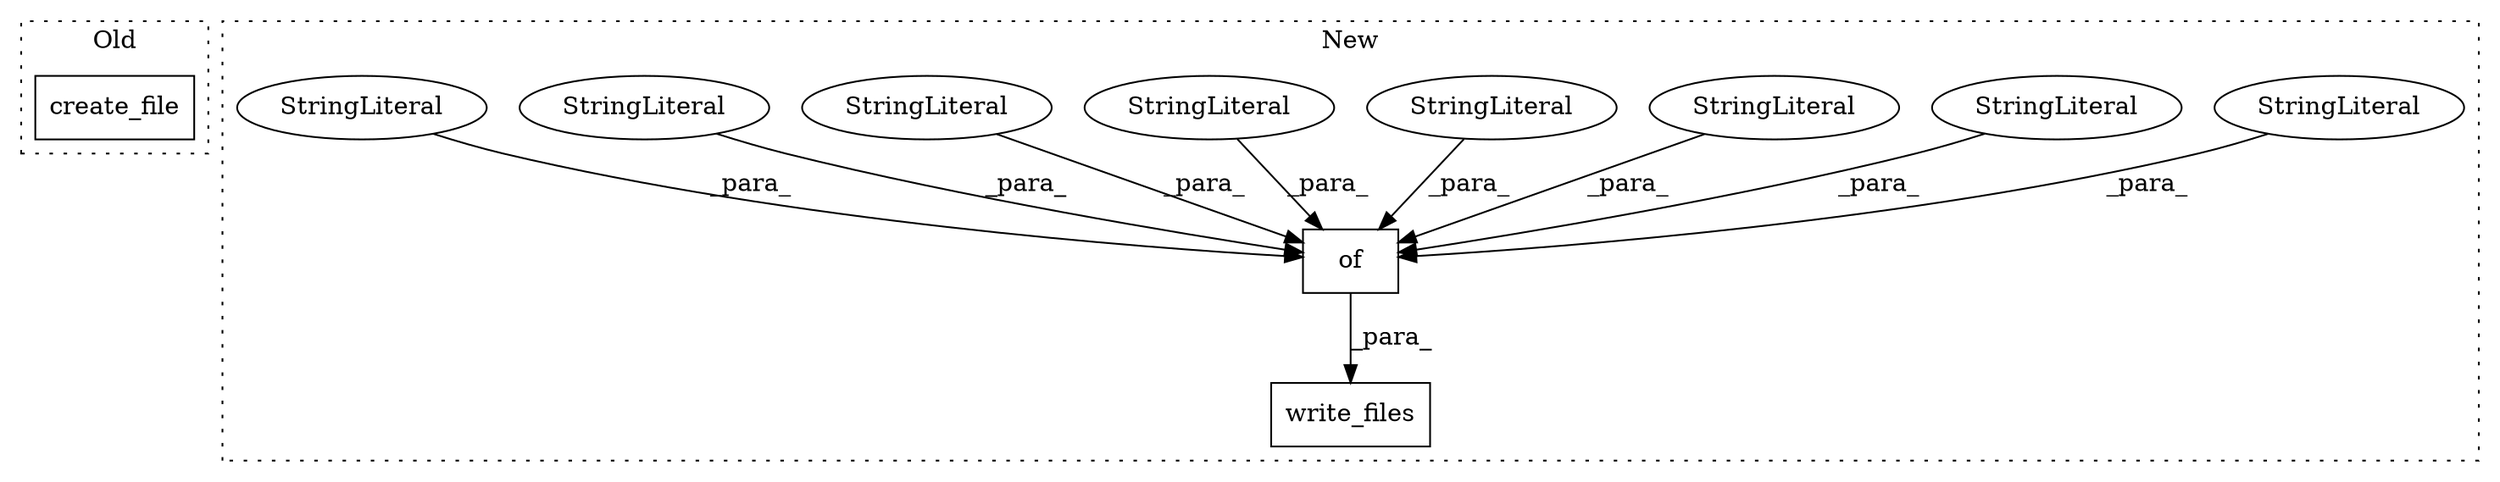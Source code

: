 digraph G {
subgraph cluster0 {
1 [label="create_file" a="32" s="1797,1835" l="12,1" shape="box"];
label = "Old";
style="dotted";
}
subgraph cluster1 {
2 [label="write_files" a="32" s="1551,1818" l="12,1" shape="box"];
3 [label="of" a="32" s="1567,1817" l="3,1" shape="box"];
4 [label="StringLiteral" a="45" s="1594" l="2" shape="ellipse"];
5 [label="StringLiteral" a="45" s="1742" l="26" shape="ellipse"];
6 [label="StringLiteral" a="45" s="1696" l="24" shape="ellipse"];
7 [label="StringLiteral" a="45" s="1797" l="20" shape="ellipse"];
8 [label="StringLiteral" a="45" s="1624" l="20" shape="ellipse"];
9 [label="StringLiteral" a="45" s="1666" l="26" shape="ellipse"];
10 [label="StringLiteral" a="45" s="1772" l="24" shape="ellipse"];
11 [label="StringLiteral" a="45" s="1645" l="20" shape="ellipse"];
label = "New";
style="dotted";
}
3 -> 2 [label="_para_"];
4 -> 3 [label="_para_"];
5 -> 3 [label="_para_"];
6 -> 3 [label="_para_"];
7 -> 3 [label="_para_"];
8 -> 3 [label="_para_"];
9 -> 3 [label="_para_"];
10 -> 3 [label="_para_"];
11 -> 3 [label="_para_"];
}